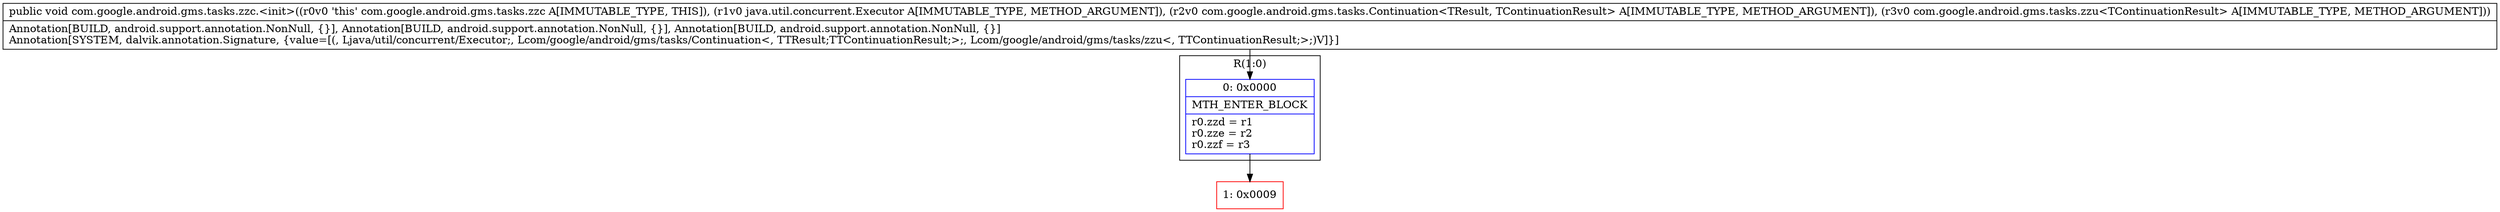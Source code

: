 digraph "CFG forcom.google.android.gms.tasks.zzc.\<init\>(Ljava\/util\/concurrent\/Executor;Lcom\/google\/android\/gms\/tasks\/Continuation;Lcom\/google\/android\/gms\/tasks\/zzu;)V" {
subgraph cluster_Region_768208114 {
label = "R(1:0)";
node [shape=record,color=blue];
Node_0 [shape=record,label="{0\:\ 0x0000|MTH_ENTER_BLOCK\l|r0.zzd = r1\lr0.zze = r2\lr0.zzf = r3\l}"];
}
Node_1 [shape=record,color=red,label="{1\:\ 0x0009}"];
MethodNode[shape=record,label="{public void com.google.android.gms.tasks.zzc.\<init\>((r0v0 'this' com.google.android.gms.tasks.zzc A[IMMUTABLE_TYPE, THIS]), (r1v0 java.util.concurrent.Executor A[IMMUTABLE_TYPE, METHOD_ARGUMENT]), (r2v0 com.google.android.gms.tasks.Continuation\<TResult, TContinuationResult\> A[IMMUTABLE_TYPE, METHOD_ARGUMENT]), (r3v0 com.google.android.gms.tasks.zzu\<TContinuationResult\> A[IMMUTABLE_TYPE, METHOD_ARGUMENT]))  | Annotation[BUILD, android.support.annotation.NonNull, \{\}], Annotation[BUILD, android.support.annotation.NonNull, \{\}], Annotation[BUILD, android.support.annotation.NonNull, \{\}]\lAnnotation[SYSTEM, dalvik.annotation.Signature, \{value=[(, Ljava\/util\/concurrent\/Executor;, Lcom\/google\/android\/gms\/tasks\/Continuation\<, TTResult;TTContinuationResult;\>;, Lcom\/google\/android\/gms\/tasks\/zzu\<, TTContinuationResult;\>;)V]\}]\l}"];
MethodNode -> Node_0;
Node_0 -> Node_1;
}

